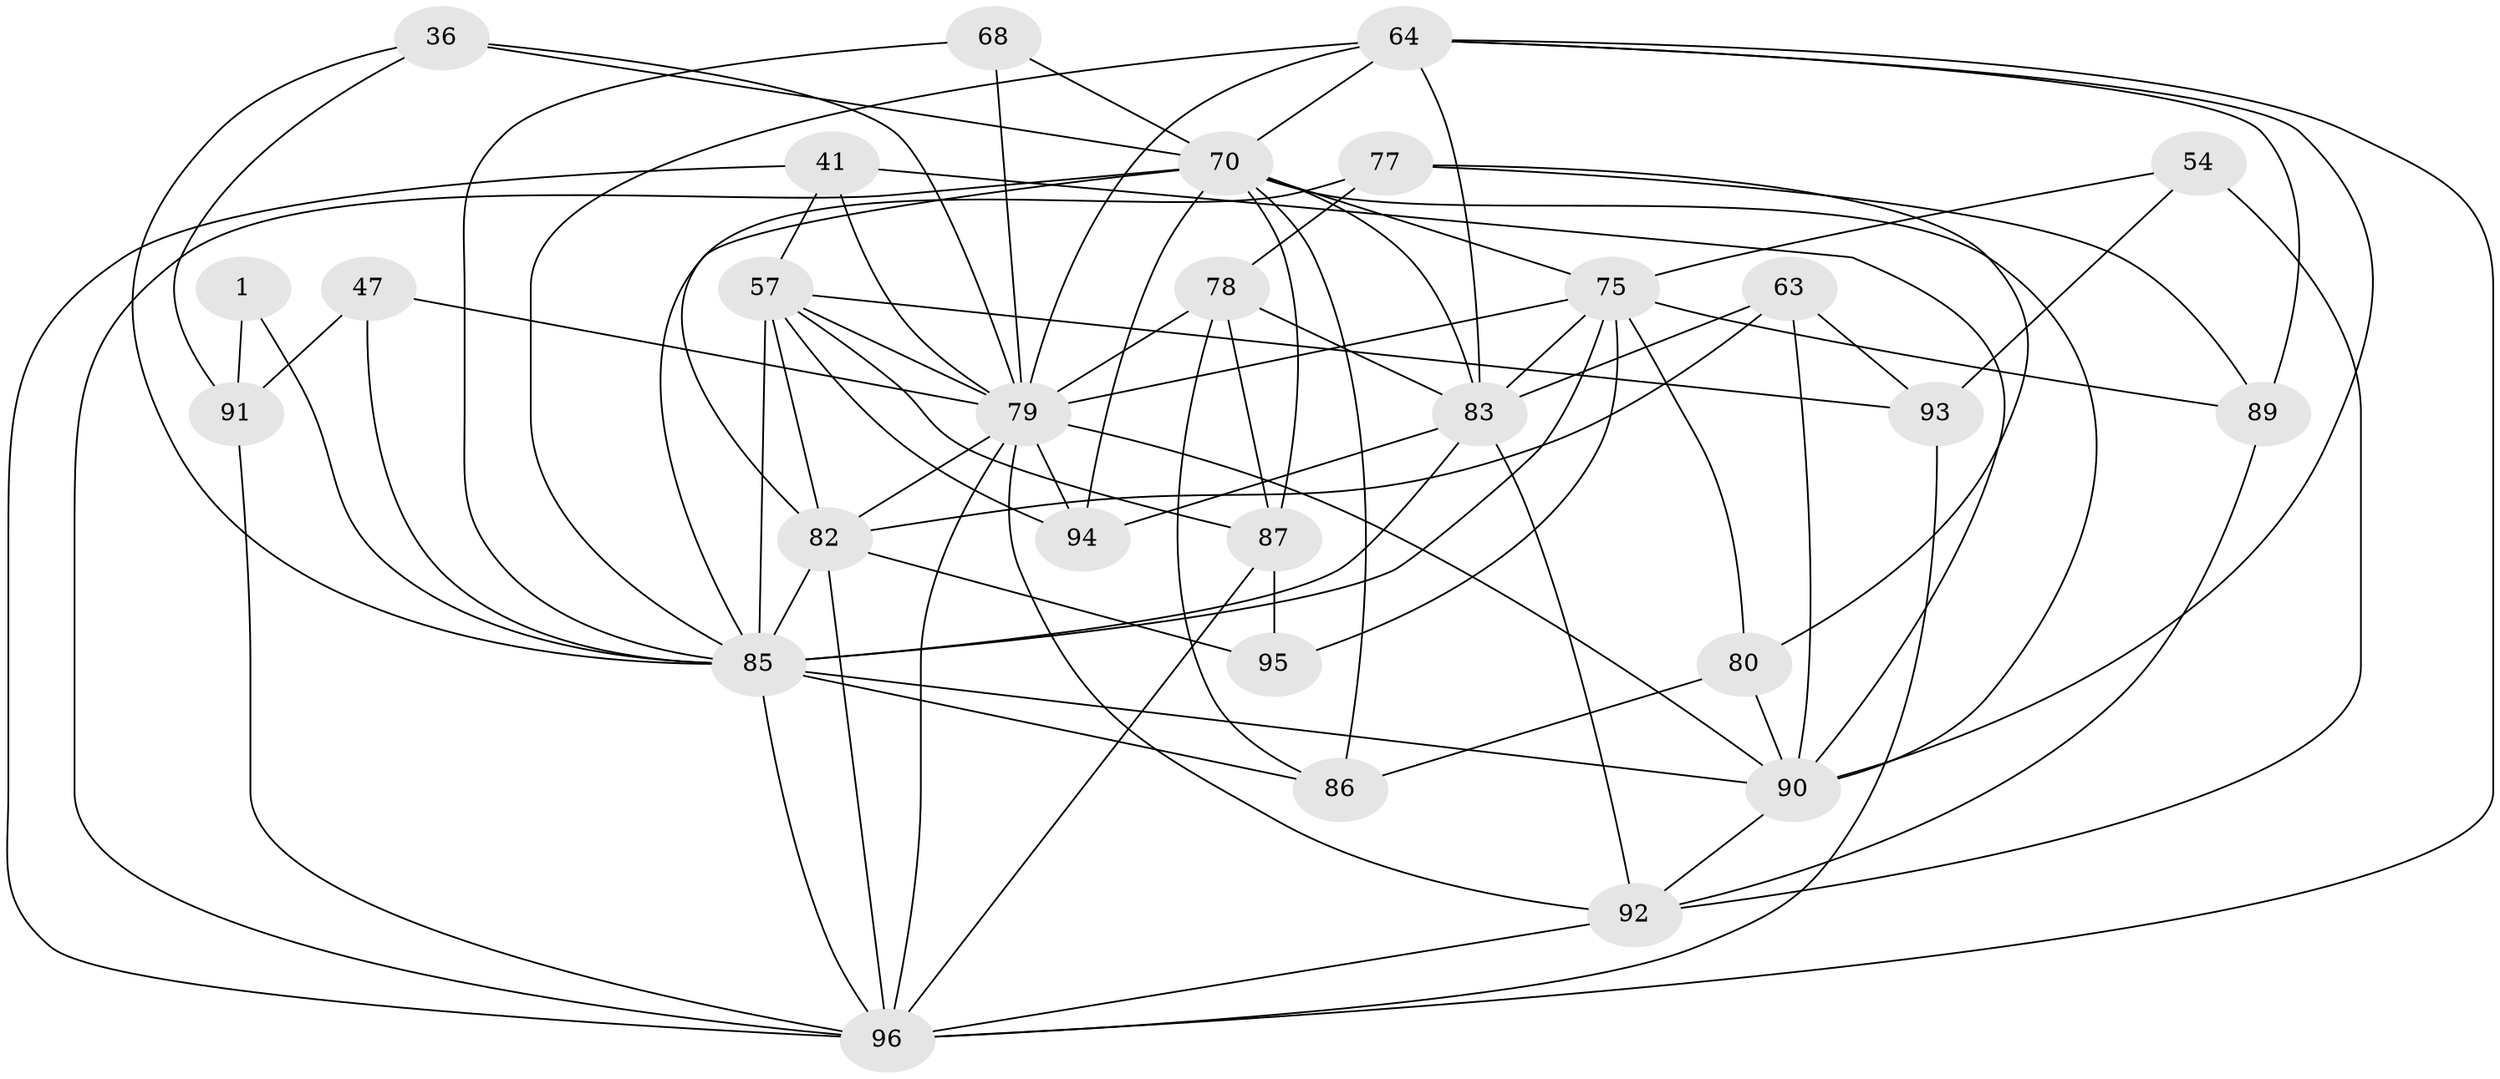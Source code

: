 // original degree distribution, {4: 1.0}
// Generated by graph-tools (version 1.1) at 2025/02/03/04/25 22:02:58]
// undirected, 28 vertices, 81 edges
graph export_dot {
graph [start="1"]
  node [color=gray90,style=filled];
  1;
  36 [super="+25"];
  41 [super="+15"];
  47;
  54;
  57 [super="+20+26+55"];
  63;
  64 [super="+10+11"];
  68;
  70 [super="+58+61+67"];
  75 [super="+34+62"];
  77;
  78 [super="+12"];
  79 [super="+40+73+19"];
  80;
  82 [super="+39+56"];
  83 [super="+14+50"];
  85 [super="+24+84+81"];
  86 [super="+27"];
  87 [super="+21"];
  89;
  90 [super="+37+53"];
  91 [super="+43"];
  92 [super="+16+71+65"];
  93 [super="+74"];
  94;
  95;
  96 [super="+44+51+88+69"];
  1 -- 91 [weight=2];
  1 -- 85 [weight=2];
  36 -- 70 [weight=2];
  36 -- 91;
  36 -- 85 [weight=2];
  36 -- 79;
  41 -- 79 [weight=3];
  41 -- 90;
  41 -- 57;
  41 -- 96;
  47 -- 91 [weight=2];
  47 -- 85;
  47 -- 79;
  54 -- 92 [weight=2];
  54 -- 93;
  54 -- 75;
  57 -- 87;
  57 -- 85 [weight=2];
  57 -- 93 [weight=3];
  57 -- 79;
  57 -- 82 [weight=3];
  57 -- 94;
  63 -- 93;
  63 -- 83;
  63 -- 90;
  63 -- 82;
  64 -- 83;
  64 -- 89;
  64 -- 79 [weight=4];
  64 -- 90 [weight=2];
  64 -- 70;
  64 -- 96 [weight=2];
  64 -- 85;
  68 -- 79 [weight=2];
  68 -- 70;
  68 -- 85;
  70 -- 86 [weight=2];
  70 -- 87;
  70 -- 94;
  70 -- 75 [weight=3];
  70 -- 82 [weight=4];
  70 -- 83;
  70 -- 90;
  70 -- 96;
  75 -- 79 [weight=4];
  75 -- 85 [weight=2];
  75 -- 80;
  75 -- 95;
  75 -- 83;
  75 -- 89;
  77 -- 89;
  77 -- 80;
  77 -- 78;
  77 -- 85;
  78 -- 83;
  78 -- 86 [weight=2];
  78 -- 87;
  78 -- 79;
  79 -- 94;
  79 -- 92;
  79 -- 90;
  79 -- 82;
  79 -- 96;
  80 -- 86;
  80 -- 90;
  82 -- 96;
  82 -- 95;
  82 -- 85;
  83 -- 85 [weight=2];
  83 -- 92 [weight=4];
  83 -- 94;
  85 -- 86;
  85 -- 96 [weight=5];
  85 -- 90;
  87 -- 95 [weight=2];
  87 -- 96;
  89 -- 92;
  90 -- 92 [weight=2];
  91 -- 96;
  92 -- 96 [weight=4];
  93 -- 96;
}
